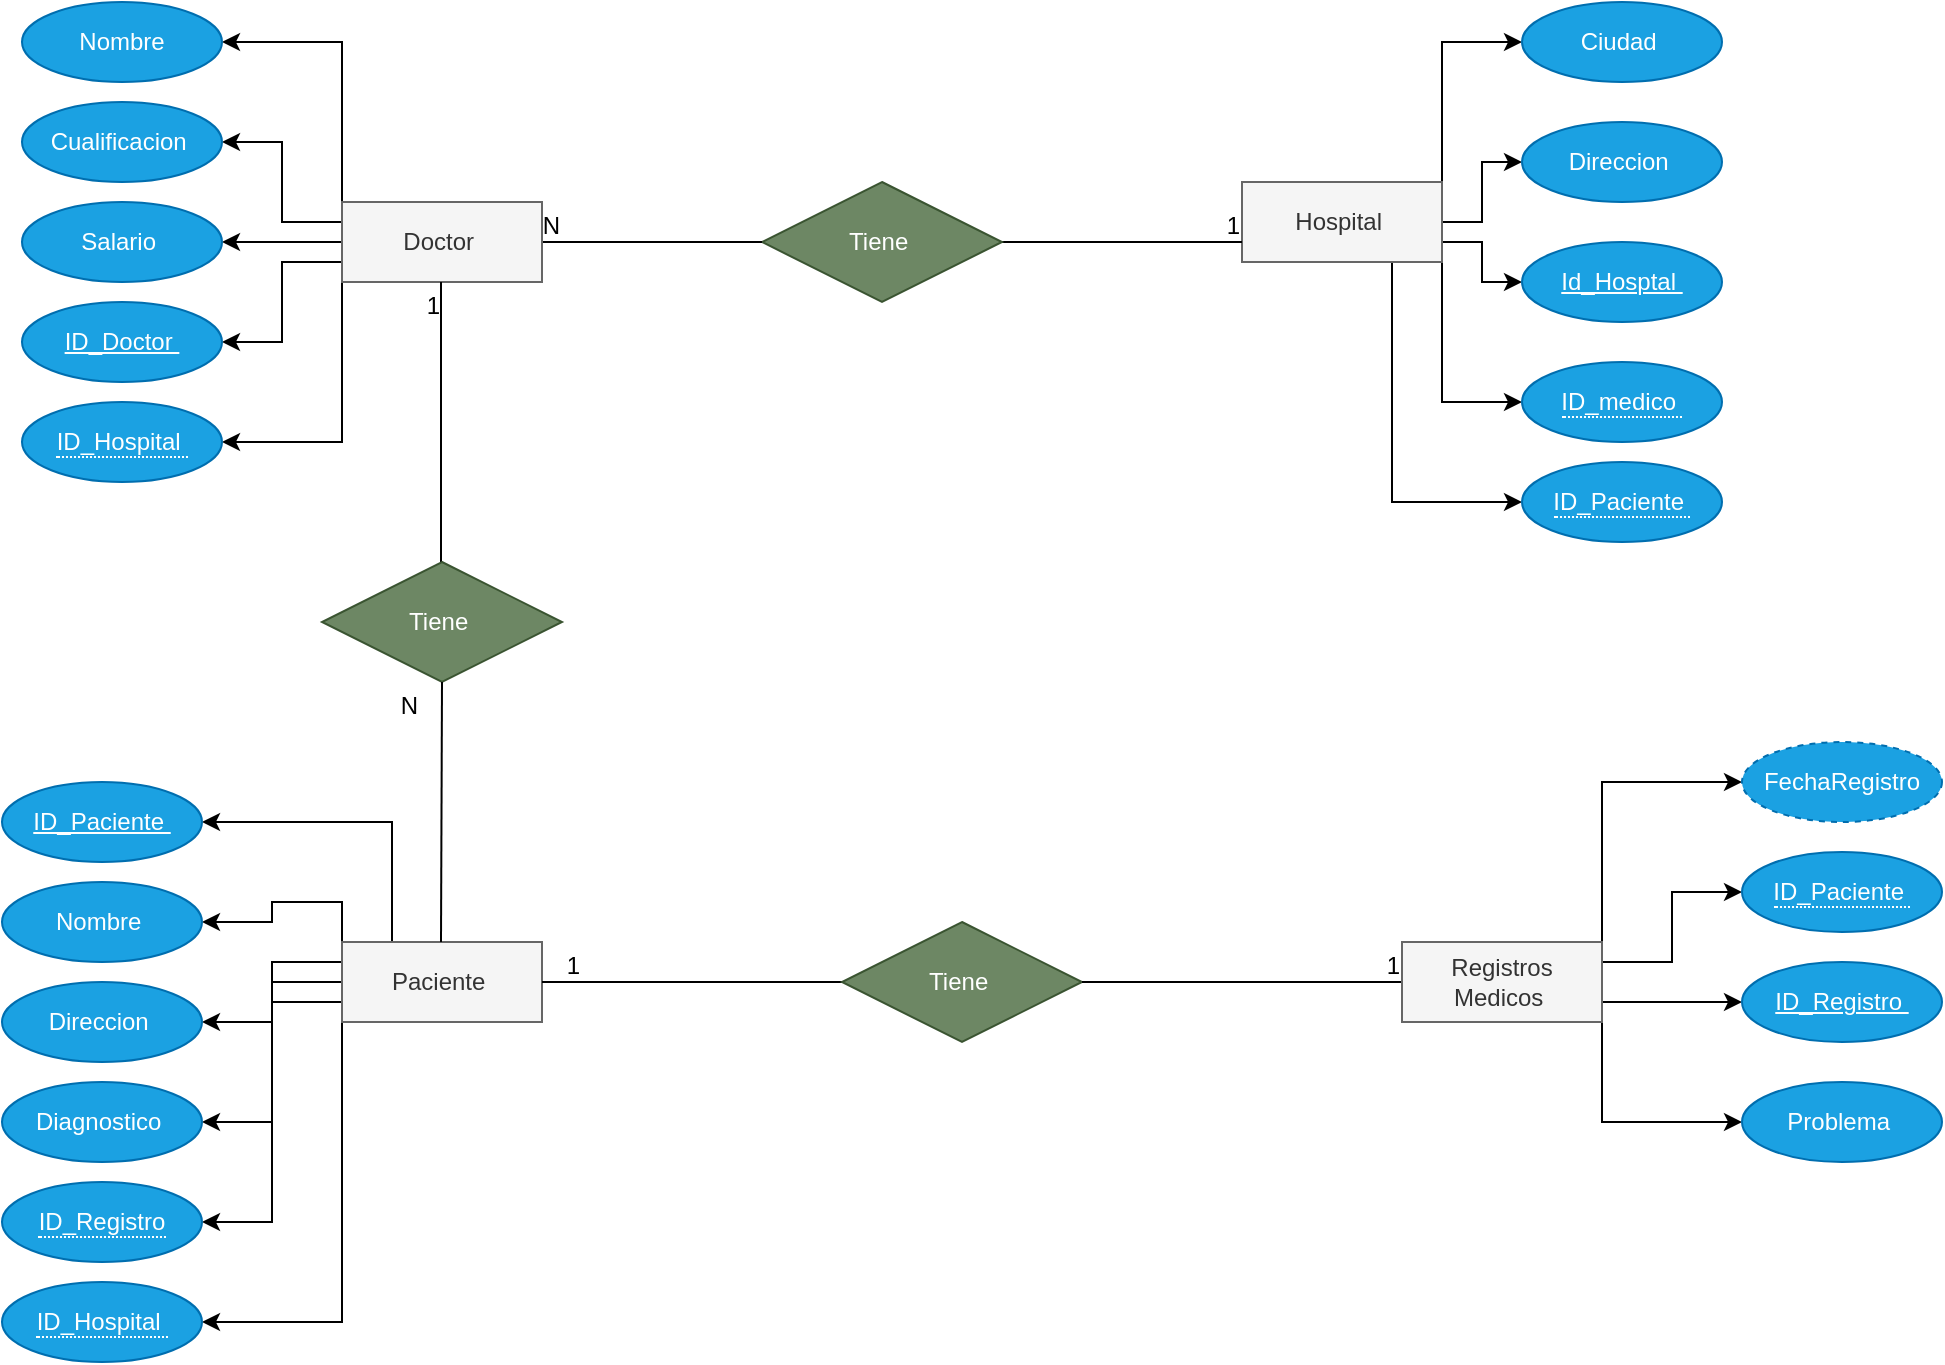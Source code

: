 <mxfile version="23.1.5" type="device">
  <diagram name="Página-1" id="iAeR2K0S2jcefy6j9x7n">
    <mxGraphModel dx="1691" dy="516" grid="1" gridSize="10" guides="1" tooltips="1" connect="1" arrows="1" fold="1" page="1" pageScale="1" pageWidth="827" pageHeight="1169" math="0" shadow="0">
      <root>
        <mxCell id="0" />
        <mxCell id="1" parent="0" />
        <mxCell id="PioVPkemLRSFq9wWyBYN-7" style="edgeStyle=orthogonalEdgeStyle;rounded=0;orthogonalLoop=1;jettySize=auto;html=1;exitX=1;exitY=0;exitDx=0;exitDy=0;entryX=0;entryY=0.5;entryDx=0;entryDy=0;" edge="1" parent="1" source="PioVPkemLRSFq9wWyBYN-1" target="PioVPkemLRSFq9wWyBYN-2">
          <mxGeometry relative="1" as="geometry" />
        </mxCell>
        <mxCell id="PioVPkemLRSFq9wWyBYN-8" style="edgeStyle=orthogonalEdgeStyle;rounded=0;orthogonalLoop=1;jettySize=auto;html=1;exitX=1;exitY=0.5;exitDx=0;exitDy=0;entryX=0;entryY=0.5;entryDx=0;entryDy=0;" edge="1" parent="1" source="PioVPkemLRSFq9wWyBYN-1" target="PioVPkemLRSFq9wWyBYN-3">
          <mxGeometry relative="1" as="geometry" />
        </mxCell>
        <mxCell id="PioVPkemLRSFq9wWyBYN-10" style="edgeStyle=orthogonalEdgeStyle;rounded=0;orthogonalLoop=1;jettySize=auto;html=1;exitX=1;exitY=0.75;exitDx=0;exitDy=0;entryX=0;entryY=0.5;entryDx=0;entryDy=0;" edge="1" parent="1" source="PioVPkemLRSFq9wWyBYN-1" target="PioVPkemLRSFq9wWyBYN-4">
          <mxGeometry relative="1" as="geometry" />
        </mxCell>
        <mxCell id="PioVPkemLRSFq9wWyBYN-11" style="edgeStyle=orthogonalEdgeStyle;rounded=0;orthogonalLoop=1;jettySize=auto;html=1;exitX=1;exitY=1;exitDx=0;exitDy=0;entryX=0;entryY=0.5;entryDx=0;entryDy=0;" edge="1" parent="1" source="PioVPkemLRSFq9wWyBYN-1" target="PioVPkemLRSFq9wWyBYN-5">
          <mxGeometry relative="1" as="geometry" />
        </mxCell>
        <mxCell id="PioVPkemLRSFq9wWyBYN-12" style="edgeStyle=orthogonalEdgeStyle;rounded=0;orthogonalLoop=1;jettySize=auto;html=1;exitX=0.75;exitY=1;exitDx=0;exitDy=0;entryX=0;entryY=0.5;entryDx=0;entryDy=0;" edge="1" parent="1" source="PioVPkemLRSFq9wWyBYN-1" target="PioVPkemLRSFq9wWyBYN-6">
          <mxGeometry relative="1" as="geometry" />
        </mxCell>
        <mxCell id="PioVPkemLRSFq9wWyBYN-1" value="Hospital&amp;nbsp;" style="whiteSpace=wrap;html=1;align=center;fillColor=#f5f5f5;fontColor=#333333;strokeColor=#666666;" vertex="1" parent="1">
          <mxGeometry x="360" y="250" width="100" height="40" as="geometry" />
        </mxCell>
        <mxCell id="PioVPkemLRSFq9wWyBYN-2" value="Ciudad&amp;nbsp;" style="ellipse;whiteSpace=wrap;html=1;align=center;fillColor=#1ba1e2;fontColor=#ffffff;strokeColor=#006EAF;" vertex="1" parent="1">
          <mxGeometry x="500" y="160" width="100" height="40" as="geometry" />
        </mxCell>
        <mxCell id="PioVPkemLRSFq9wWyBYN-3" value="Direccion&amp;nbsp;" style="ellipse;whiteSpace=wrap;html=1;align=center;fillColor=#1ba1e2;fontColor=#ffffff;strokeColor=#006EAF;" vertex="1" parent="1">
          <mxGeometry x="500" y="220" width="100" height="40" as="geometry" />
        </mxCell>
        <mxCell id="PioVPkemLRSFq9wWyBYN-4" value="Id_Hosptal&amp;nbsp;" style="ellipse;whiteSpace=wrap;html=1;align=center;fontStyle=4;fillColor=#1ba1e2;fontColor=#ffffff;strokeColor=#006EAF;" vertex="1" parent="1">
          <mxGeometry x="500" y="280" width="100" height="40" as="geometry" />
        </mxCell>
        <mxCell id="PioVPkemLRSFq9wWyBYN-5" value="&lt;span style=&quot;border-bottom: 1px dotted&quot;&gt;ID_medico&amp;nbsp;&lt;/span&gt;" style="ellipse;whiteSpace=wrap;html=1;align=center;fillColor=#1ba1e2;fontColor=#ffffff;strokeColor=#006EAF;" vertex="1" parent="1">
          <mxGeometry x="500" y="340" width="100" height="40" as="geometry" />
        </mxCell>
        <mxCell id="PioVPkemLRSFq9wWyBYN-6" value="&lt;span style=&quot;border-bottom: 1px dotted&quot;&gt;ID_Paciente&amp;nbsp;&lt;/span&gt;" style="ellipse;whiteSpace=wrap;html=1;align=center;fillColor=#1ba1e2;fontColor=#ffffff;strokeColor=#006EAF;" vertex="1" parent="1">
          <mxGeometry x="500" y="390" width="100" height="40" as="geometry" />
        </mxCell>
        <mxCell id="PioVPkemLRSFq9wWyBYN-13" value="" style="endArrow=none;html=1;rounded=0;" edge="1" parent="1">
          <mxGeometry relative="1" as="geometry">
            <mxPoint x="240" y="280" as="sourcePoint" />
            <mxPoint x="360" y="280" as="targetPoint" />
          </mxGeometry>
        </mxCell>
        <mxCell id="PioVPkemLRSFq9wWyBYN-14" value="1" style="resizable=0;html=1;whiteSpace=wrap;align=right;verticalAlign=bottom;" connectable="0" vertex="1" parent="PioVPkemLRSFq9wWyBYN-13">
          <mxGeometry x="1" relative="1" as="geometry" />
        </mxCell>
        <mxCell id="PioVPkemLRSFq9wWyBYN-16" value="Tiene&amp;nbsp;" style="shape=rhombus;perimeter=rhombusPerimeter;whiteSpace=wrap;html=1;align=center;fillColor=#6d8764;fontColor=#ffffff;strokeColor=#3A5431;" vertex="1" parent="1">
          <mxGeometry x="120" y="250" width="120" height="60" as="geometry" />
        </mxCell>
        <mxCell id="PioVPkemLRSFq9wWyBYN-17" value="" style="endArrow=none;html=1;rounded=0;" edge="1" parent="1">
          <mxGeometry relative="1" as="geometry">
            <mxPoint x="10" y="280" as="sourcePoint" />
            <mxPoint x="120" y="280" as="targetPoint" />
          </mxGeometry>
        </mxCell>
        <mxCell id="PioVPkemLRSFq9wWyBYN-18" value="N" style="resizable=0;html=1;whiteSpace=wrap;align=right;verticalAlign=bottom;" connectable="0" vertex="1" parent="PioVPkemLRSFq9wWyBYN-17">
          <mxGeometry x="1" relative="1" as="geometry">
            <mxPoint x="-100" as="offset" />
          </mxGeometry>
        </mxCell>
        <mxCell id="PioVPkemLRSFq9wWyBYN-26" style="edgeStyle=orthogonalEdgeStyle;rounded=0;orthogonalLoop=1;jettySize=auto;html=1;exitX=0;exitY=0;exitDx=0;exitDy=0;entryX=1;entryY=0.5;entryDx=0;entryDy=0;" edge="1" parent="1" source="PioVPkemLRSFq9wWyBYN-19" target="PioVPkemLRSFq9wWyBYN-23">
          <mxGeometry relative="1" as="geometry" />
        </mxCell>
        <mxCell id="PioVPkemLRSFq9wWyBYN-27" style="edgeStyle=orthogonalEdgeStyle;rounded=0;orthogonalLoop=1;jettySize=auto;html=1;exitX=0;exitY=0.25;exitDx=0;exitDy=0;entryX=1;entryY=0.5;entryDx=0;entryDy=0;" edge="1" parent="1" source="PioVPkemLRSFq9wWyBYN-19" target="PioVPkemLRSFq9wWyBYN-22">
          <mxGeometry relative="1" as="geometry" />
        </mxCell>
        <mxCell id="PioVPkemLRSFq9wWyBYN-28" style="edgeStyle=orthogonalEdgeStyle;rounded=0;orthogonalLoop=1;jettySize=auto;html=1;exitX=0;exitY=0.5;exitDx=0;exitDy=0;entryX=1;entryY=0.5;entryDx=0;entryDy=0;" edge="1" parent="1" source="PioVPkemLRSFq9wWyBYN-19" target="PioVPkemLRSFq9wWyBYN-21">
          <mxGeometry relative="1" as="geometry" />
        </mxCell>
        <mxCell id="PioVPkemLRSFq9wWyBYN-29" style="edgeStyle=orthogonalEdgeStyle;rounded=0;orthogonalLoop=1;jettySize=auto;html=1;exitX=0;exitY=0.75;exitDx=0;exitDy=0;entryX=1;entryY=0.5;entryDx=0;entryDy=0;" edge="1" parent="1" source="PioVPkemLRSFq9wWyBYN-19" target="PioVPkemLRSFq9wWyBYN-24">
          <mxGeometry relative="1" as="geometry" />
        </mxCell>
        <mxCell id="PioVPkemLRSFq9wWyBYN-30" style="edgeStyle=orthogonalEdgeStyle;rounded=0;orthogonalLoop=1;jettySize=auto;html=1;exitX=0;exitY=1;exitDx=0;exitDy=0;entryX=1;entryY=0.5;entryDx=0;entryDy=0;" edge="1" parent="1" source="PioVPkemLRSFq9wWyBYN-19" target="PioVPkemLRSFq9wWyBYN-25">
          <mxGeometry relative="1" as="geometry" />
        </mxCell>
        <mxCell id="PioVPkemLRSFq9wWyBYN-19" value="Doctor&amp;nbsp;" style="whiteSpace=wrap;html=1;align=center;fillColor=#f5f5f5;fontColor=#333333;strokeColor=#666666;" vertex="1" parent="1">
          <mxGeometry x="-90" y="260" width="100" height="40" as="geometry" />
        </mxCell>
        <mxCell id="PioVPkemLRSFq9wWyBYN-21" value="Salario&amp;nbsp;" style="ellipse;whiteSpace=wrap;html=1;align=center;fillColor=#1ba1e2;fontColor=#ffffff;strokeColor=#006EAF;" vertex="1" parent="1">
          <mxGeometry x="-250" y="260" width="100" height="40" as="geometry" />
        </mxCell>
        <mxCell id="PioVPkemLRSFq9wWyBYN-22" value="Cualificacion&amp;nbsp;" style="ellipse;whiteSpace=wrap;html=1;align=center;fillColor=#1ba1e2;fontColor=#ffffff;strokeColor=#006EAF;" vertex="1" parent="1">
          <mxGeometry x="-250" y="210" width="100" height="40" as="geometry" />
        </mxCell>
        <mxCell id="PioVPkemLRSFq9wWyBYN-23" value="Nombre" style="ellipse;whiteSpace=wrap;html=1;align=center;fillColor=#1ba1e2;fontColor=#ffffff;strokeColor=#006EAF;" vertex="1" parent="1">
          <mxGeometry x="-250" y="160" width="100" height="40" as="geometry" />
        </mxCell>
        <mxCell id="PioVPkemLRSFq9wWyBYN-24" value="ID_Doctor&amp;nbsp;" style="ellipse;whiteSpace=wrap;html=1;align=center;fontStyle=4;fillColor=#1ba1e2;fontColor=#ffffff;strokeColor=#006EAF;" vertex="1" parent="1">
          <mxGeometry x="-250" y="310" width="100" height="40" as="geometry" />
        </mxCell>
        <mxCell id="PioVPkemLRSFq9wWyBYN-25" value="&lt;span style=&quot;border-bottom: 1px dotted&quot;&gt;ID_Hospital&amp;nbsp;&lt;/span&gt;" style="ellipse;whiteSpace=wrap;html=1;align=center;fillColor=#1ba1e2;fontColor=#ffffff;strokeColor=#006EAF;" vertex="1" parent="1">
          <mxGeometry x="-250" y="360" width="100" height="40" as="geometry" />
        </mxCell>
        <mxCell id="PioVPkemLRSFq9wWyBYN-31" value="" style="endArrow=none;html=1;rounded=0;entryX=0.5;entryY=1;entryDx=0;entryDy=0;" edge="1" parent="1">
          <mxGeometry relative="1" as="geometry">
            <mxPoint x="-40.5" y="440" as="sourcePoint" />
            <mxPoint x="-40.5" y="300" as="targetPoint" />
            <Array as="points" />
          </mxGeometry>
        </mxCell>
        <mxCell id="PioVPkemLRSFq9wWyBYN-32" value="1" style="resizable=0;html=1;whiteSpace=wrap;align=right;verticalAlign=bottom;" connectable="0" vertex="1" parent="PioVPkemLRSFq9wWyBYN-31">
          <mxGeometry x="1" relative="1" as="geometry">
            <mxPoint x="1" y="20" as="offset" />
          </mxGeometry>
        </mxCell>
        <mxCell id="PioVPkemLRSFq9wWyBYN-33" value="Tiene&amp;nbsp;" style="shape=rhombus;perimeter=rhombusPerimeter;whiteSpace=wrap;html=1;align=center;fillColor=#6d8764;fontColor=#ffffff;strokeColor=#3A5431;" vertex="1" parent="1">
          <mxGeometry x="-100" y="440" width="120" height="60" as="geometry" />
        </mxCell>
        <mxCell id="PioVPkemLRSFq9wWyBYN-46" style="edgeStyle=orthogonalEdgeStyle;rounded=0;orthogonalLoop=1;jettySize=auto;html=1;exitX=0.25;exitY=0;exitDx=0;exitDy=0;entryX=1;entryY=0.5;entryDx=0;entryDy=0;" edge="1" parent="1" source="PioVPkemLRSFq9wWyBYN-34" target="PioVPkemLRSFq9wWyBYN-37">
          <mxGeometry relative="1" as="geometry" />
        </mxCell>
        <mxCell id="PioVPkemLRSFq9wWyBYN-47" style="edgeStyle=orthogonalEdgeStyle;rounded=0;orthogonalLoop=1;jettySize=auto;html=1;exitX=0;exitY=0;exitDx=0;exitDy=0;entryX=1;entryY=0.5;entryDx=0;entryDy=0;" edge="1" parent="1" source="PioVPkemLRSFq9wWyBYN-34" target="PioVPkemLRSFq9wWyBYN-42">
          <mxGeometry relative="1" as="geometry" />
        </mxCell>
        <mxCell id="PioVPkemLRSFq9wWyBYN-48" style="edgeStyle=orthogonalEdgeStyle;rounded=0;orthogonalLoop=1;jettySize=auto;html=1;exitX=0;exitY=0.25;exitDx=0;exitDy=0;entryX=1;entryY=0.5;entryDx=0;entryDy=0;" edge="1" parent="1" source="PioVPkemLRSFq9wWyBYN-34" target="PioVPkemLRSFq9wWyBYN-41">
          <mxGeometry relative="1" as="geometry" />
        </mxCell>
        <mxCell id="PioVPkemLRSFq9wWyBYN-49" style="edgeStyle=orthogonalEdgeStyle;rounded=0;orthogonalLoop=1;jettySize=auto;html=1;exitX=0;exitY=0.5;exitDx=0;exitDy=0;entryX=1;entryY=0.5;entryDx=0;entryDy=0;" edge="1" parent="1" source="PioVPkemLRSFq9wWyBYN-34" target="PioVPkemLRSFq9wWyBYN-40">
          <mxGeometry relative="1" as="geometry" />
        </mxCell>
        <mxCell id="PioVPkemLRSFq9wWyBYN-50" style="edgeStyle=orthogonalEdgeStyle;rounded=0;orthogonalLoop=1;jettySize=auto;html=1;exitX=0;exitY=0.75;exitDx=0;exitDy=0;entryX=1;entryY=0.5;entryDx=0;entryDy=0;" edge="1" parent="1" source="PioVPkemLRSFq9wWyBYN-34" target="PioVPkemLRSFq9wWyBYN-44">
          <mxGeometry relative="1" as="geometry" />
        </mxCell>
        <mxCell id="PioVPkemLRSFq9wWyBYN-51" style="edgeStyle=orthogonalEdgeStyle;rounded=0;orthogonalLoop=1;jettySize=auto;html=1;exitX=0;exitY=1;exitDx=0;exitDy=0;entryX=1;entryY=0.5;entryDx=0;entryDy=0;" edge="1" parent="1" source="PioVPkemLRSFq9wWyBYN-34" target="PioVPkemLRSFq9wWyBYN-45">
          <mxGeometry relative="1" as="geometry" />
        </mxCell>
        <mxCell id="PioVPkemLRSFq9wWyBYN-34" value="Paciente&amp;nbsp;" style="whiteSpace=wrap;html=1;align=center;fillColor=#f5f5f5;fontColor=#333333;strokeColor=#666666;" vertex="1" parent="1">
          <mxGeometry x="-90" y="630" width="100" height="40" as="geometry" />
        </mxCell>
        <mxCell id="PioVPkemLRSFq9wWyBYN-35" value="" style="endArrow=none;html=1;rounded=0;" edge="1" parent="1">
          <mxGeometry relative="1" as="geometry">
            <mxPoint x="-40.5" y="630" as="sourcePoint" />
            <mxPoint x="-40" y="500" as="targetPoint" />
          </mxGeometry>
        </mxCell>
        <mxCell id="PioVPkemLRSFq9wWyBYN-36" value="N" style="resizable=0;html=1;whiteSpace=wrap;align=right;verticalAlign=bottom;" connectable="0" vertex="1" parent="PioVPkemLRSFq9wWyBYN-35">
          <mxGeometry x="1" relative="1" as="geometry">
            <mxPoint x="-10" y="20" as="offset" />
          </mxGeometry>
        </mxCell>
        <mxCell id="PioVPkemLRSFq9wWyBYN-37" value="ID_Paciente&amp;nbsp;" style="ellipse;whiteSpace=wrap;html=1;align=center;fontStyle=4;fillColor=#1ba1e2;fontColor=#ffffff;strokeColor=#006EAF;" vertex="1" parent="1">
          <mxGeometry x="-260" y="550" width="100" height="40" as="geometry" />
        </mxCell>
        <mxCell id="PioVPkemLRSFq9wWyBYN-40" value="Diagnostico&amp;nbsp;" style="ellipse;whiteSpace=wrap;html=1;align=center;fillColor=#1ba1e2;fontColor=#ffffff;strokeColor=#006EAF;" vertex="1" parent="1">
          <mxGeometry x="-260" y="700" width="100" height="40" as="geometry" />
        </mxCell>
        <mxCell id="PioVPkemLRSFq9wWyBYN-41" value="Direccion&amp;nbsp;" style="ellipse;whiteSpace=wrap;html=1;align=center;fillColor=#1ba1e2;fontColor=#ffffff;strokeColor=#006EAF;" vertex="1" parent="1">
          <mxGeometry x="-260" y="650" width="100" height="40" as="geometry" />
        </mxCell>
        <mxCell id="PioVPkemLRSFq9wWyBYN-42" value="Nombre&amp;nbsp;" style="ellipse;whiteSpace=wrap;html=1;align=center;fillColor=#1ba1e2;fontColor=#ffffff;strokeColor=#006EAF;" vertex="1" parent="1">
          <mxGeometry x="-260" y="600" width="100" height="40" as="geometry" />
        </mxCell>
        <mxCell id="PioVPkemLRSFq9wWyBYN-44" value="&lt;span style=&quot;border-bottom: 1px dotted&quot;&gt;ID_Registro&lt;/span&gt;" style="ellipse;whiteSpace=wrap;html=1;align=center;fillColor=#1ba1e2;fontColor=#ffffff;strokeColor=#006EAF;" vertex="1" parent="1">
          <mxGeometry x="-260" y="750" width="100" height="40" as="geometry" />
        </mxCell>
        <mxCell id="PioVPkemLRSFq9wWyBYN-45" value="&lt;span style=&quot;border-bottom: 1px dotted&quot;&gt;ID_Hospital&amp;nbsp;&lt;/span&gt;" style="ellipse;whiteSpace=wrap;html=1;align=center;fillColor=#1ba1e2;fontColor=#ffffff;strokeColor=#006EAF;" vertex="1" parent="1">
          <mxGeometry x="-260" y="800" width="100" height="40" as="geometry" />
        </mxCell>
        <mxCell id="PioVPkemLRSFq9wWyBYN-52" value="" style="endArrow=none;html=1;rounded=0;" edge="1" parent="1">
          <mxGeometry relative="1" as="geometry">
            <mxPoint x="160" y="650" as="sourcePoint" />
            <mxPoint x="10" y="650" as="targetPoint" />
          </mxGeometry>
        </mxCell>
        <mxCell id="PioVPkemLRSFq9wWyBYN-53" value="1" style="resizable=0;html=1;whiteSpace=wrap;align=right;verticalAlign=bottom;" connectable="0" vertex="1" parent="PioVPkemLRSFq9wWyBYN-52">
          <mxGeometry x="1" relative="1" as="geometry">
            <mxPoint x="20" as="offset" />
          </mxGeometry>
        </mxCell>
        <mxCell id="PioVPkemLRSFq9wWyBYN-54" value="Tiene&amp;nbsp;" style="shape=rhombus;perimeter=rhombusPerimeter;whiteSpace=wrap;html=1;align=center;fillColor=#6d8764;fontColor=#ffffff;strokeColor=#3A5431;" vertex="1" parent="1">
          <mxGeometry x="160" y="620" width="120" height="60" as="geometry" />
        </mxCell>
        <mxCell id="PioVPkemLRSFq9wWyBYN-55" value="" style="endArrow=none;html=1;rounded=0;" edge="1" parent="1">
          <mxGeometry relative="1" as="geometry">
            <mxPoint x="280" y="650" as="sourcePoint" />
            <mxPoint x="440" y="650" as="targetPoint" />
          </mxGeometry>
        </mxCell>
        <mxCell id="PioVPkemLRSFq9wWyBYN-56" value="1" style="resizable=0;html=1;whiteSpace=wrap;align=right;verticalAlign=bottom;" connectable="0" vertex="1" parent="PioVPkemLRSFq9wWyBYN-55">
          <mxGeometry x="1" relative="1" as="geometry" />
        </mxCell>
        <mxCell id="PioVPkemLRSFq9wWyBYN-62" style="edgeStyle=orthogonalEdgeStyle;rounded=0;orthogonalLoop=1;jettySize=auto;html=1;exitX=1;exitY=0;exitDx=0;exitDy=0;entryX=0;entryY=0.5;entryDx=0;entryDy=0;" edge="1" parent="1" source="PioVPkemLRSFq9wWyBYN-57" target="PioVPkemLRSFq9wWyBYN-61">
          <mxGeometry relative="1" as="geometry" />
        </mxCell>
        <mxCell id="PioVPkemLRSFq9wWyBYN-63" style="edgeStyle=orthogonalEdgeStyle;rounded=0;orthogonalLoop=1;jettySize=auto;html=1;exitX=1;exitY=0.25;exitDx=0;exitDy=0;entryX=0;entryY=0.5;entryDx=0;entryDy=0;" edge="1" parent="1" source="PioVPkemLRSFq9wWyBYN-57" target="PioVPkemLRSFq9wWyBYN-60">
          <mxGeometry relative="1" as="geometry" />
        </mxCell>
        <mxCell id="PioVPkemLRSFq9wWyBYN-64" style="edgeStyle=orthogonalEdgeStyle;rounded=0;orthogonalLoop=1;jettySize=auto;html=1;exitX=1;exitY=0.75;exitDx=0;exitDy=0;entryX=0;entryY=0.5;entryDx=0;entryDy=0;" edge="1" parent="1" source="PioVPkemLRSFq9wWyBYN-57" target="PioVPkemLRSFq9wWyBYN-59">
          <mxGeometry relative="1" as="geometry" />
        </mxCell>
        <mxCell id="PioVPkemLRSFq9wWyBYN-65" style="edgeStyle=orthogonalEdgeStyle;rounded=0;orthogonalLoop=1;jettySize=auto;html=1;exitX=1;exitY=1;exitDx=0;exitDy=0;entryX=0;entryY=0.5;entryDx=0;entryDy=0;" edge="1" parent="1" source="PioVPkemLRSFq9wWyBYN-57" target="PioVPkemLRSFq9wWyBYN-58">
          <mxGeometry relative="1" as="geometry" />
        </mxCell>
        <mxCell id="PioVPkemLRSFq9wWyBYN-57" value="Registros Medicos&amp;nbsp;" style="whiteSpace=wrap;html=1;align=center;fillColor=#f5f5f5;fontColor=#333333;strokeColor=#666666;" vertex="1" parent="1">
          <mxGeometry x="440" y="630" width="100" height="40" as="geometry" />
        </mxCell>
        <mxCell id="PioVPkemLRSFq9wWyBYN-58" value="Problema&amp;nbsp;" style="ellipse;whiteSpace=wrap;html=1;align=center;fillColor=#1ba1e2;fontColor=#ffffff;strokeColor=#006EAF;" vertex="1" parent="1">
          <mxGeometry x="610" y="700" width="100" height="40" as="geometry" />
        </mxCell>
        <mxCell id="PioVPkemLRSFq9wWyBYN-59" value="ID_Registro&amp;nbsp;" style="ellipse;whiteSpace=wrap;html=1;align=center;fontStyle=4;fillColor=#1ba1e2;fontColor=#ffffff;strokeColor=#006EAF;" vertex="1" parent="1">
          <mxGeometry x="610" y="640" width="100" height="40" as="geometry" />
        </mxCell>
        <mxCell id="PioVPkemLRSFq9wWyBYN-60" value="&lt;span style=&quot;border-bottom: 1px dotted&quot;&gt;ID_Paciente&amp;nbsp;&lt;/span&gt;" style="ellipse;whiteSpace=wrap;html=1;align=center;fillColor=#1ba1e2;fontColor=#ffffff;strokeColor=#006EAF;" vertex="1" parent="1">
          <mxGeometry x="610" y="585" width="100" height="40" as="geometry" />
        </mxCell>
        <mxCell id="PioVPkemLRSFq9wWyBYN-61" value="FechaRegistro" style="ellipse;whiteSpace=wrap;html=1;align=center;dashed=1;fillColor=#1ba1e2;fontColor=#ffffff;strokeColor=#006EAF;" vertex="1" parent="1">
          <mxGeometry x="610" y="530" width="100" height="40" as="geometry" />
        </mxCell>
      </root>
    </mxGraphModel>
  </diagram>
</mxfile>
